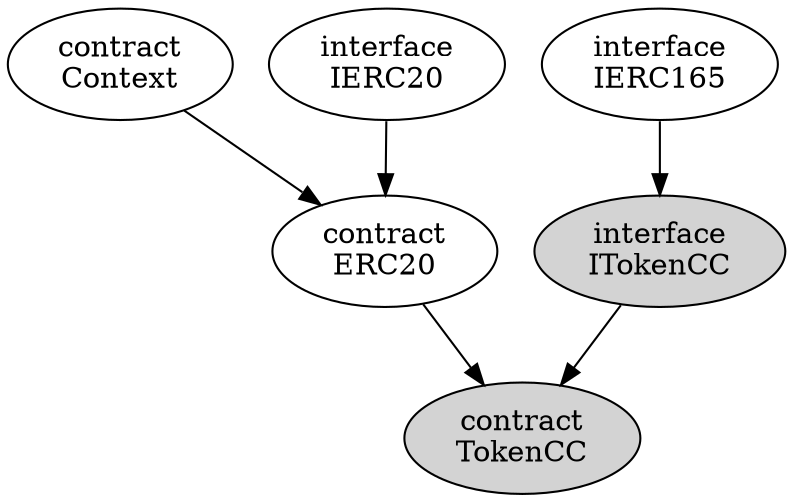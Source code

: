 digraph A {
    context [label="contract\nContext"];
    ierc165 [label="interface\nIERC165"];
    ierc20 [label="interface\nIERC20"];
    erc20 [label="contract\nERC20"];
    tokencc [label="contract\nTokenCC",fillcolor="lightgrey",style="filled"];
    itokencc [label="interface\nITokenCC",fillcolor="lightgrey",style="filled"];

    // super class -> sub class
    erc20 -> tokencc;
    context -> erc20;
    ierc20 -> erc20;
    itokencc -> tokencc;
    ierc165 -> itokencc;
}

digraph B { // byzantine.dot..svg
    address [label="library\nAddress"];
    strings [label="library\nStrings"];
    ierc721 [label="interface\nIERC721"];
    ierc165 [label="interface\nIERC165"];
    erc721 [label="contract\nERC721"];
    context [label="contract\nContext"];
    ierc721metadata [label="interface\nIERC721Metadata"];
    erc165 [label="contract\nERC165"];
    inftmanager [label="interface\nINFTmanager",fillcolor="lightgrey",style="filled"];
    nftmanager [label="NFTmanager",fillcolor="lightgrey",style="filled"];

    // super class -> sub class
    ierc165 -> ierc721;
    ierc165 -> erc165;
    context -> erc721;
    erc165 -> erc721;
    ierc721 -> erc721;
    ierc721metadata -> erc721;
    erc721 -> nftmanager;
    inftmanager -> nftmanager;
    ierc721 -> ierc721metadata;
    ierc721 -> inftmanager;
}
